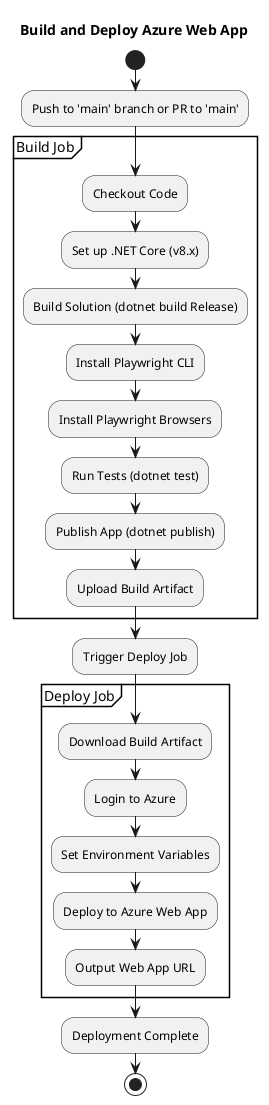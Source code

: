 @startuml
title Build and Deploy Azure Web App

start

:Push to 'main' branch or PR to 'main';

partition "Build Job" {
    :Checkout Code;
    :Set up .NET Core (v8.x);
    :Build Solution (dotnet build Release);
    :Install Playwright CLI;
    :Install Playwright Browsers;
    :Run Tests (dotnet test);
    :Publish App (dotnet publish);
    :Upload Build Artifact;
}

:Trigger Deploy Job;

partition "Deploy Job" {
    :Download Build Artifact;
    :Login to Azure;
    :Set Environment Variables;
    :Deploy to Azure Web App;
    :Output Web App URL;
}

:Deployment Complete;

stop
@enduml
